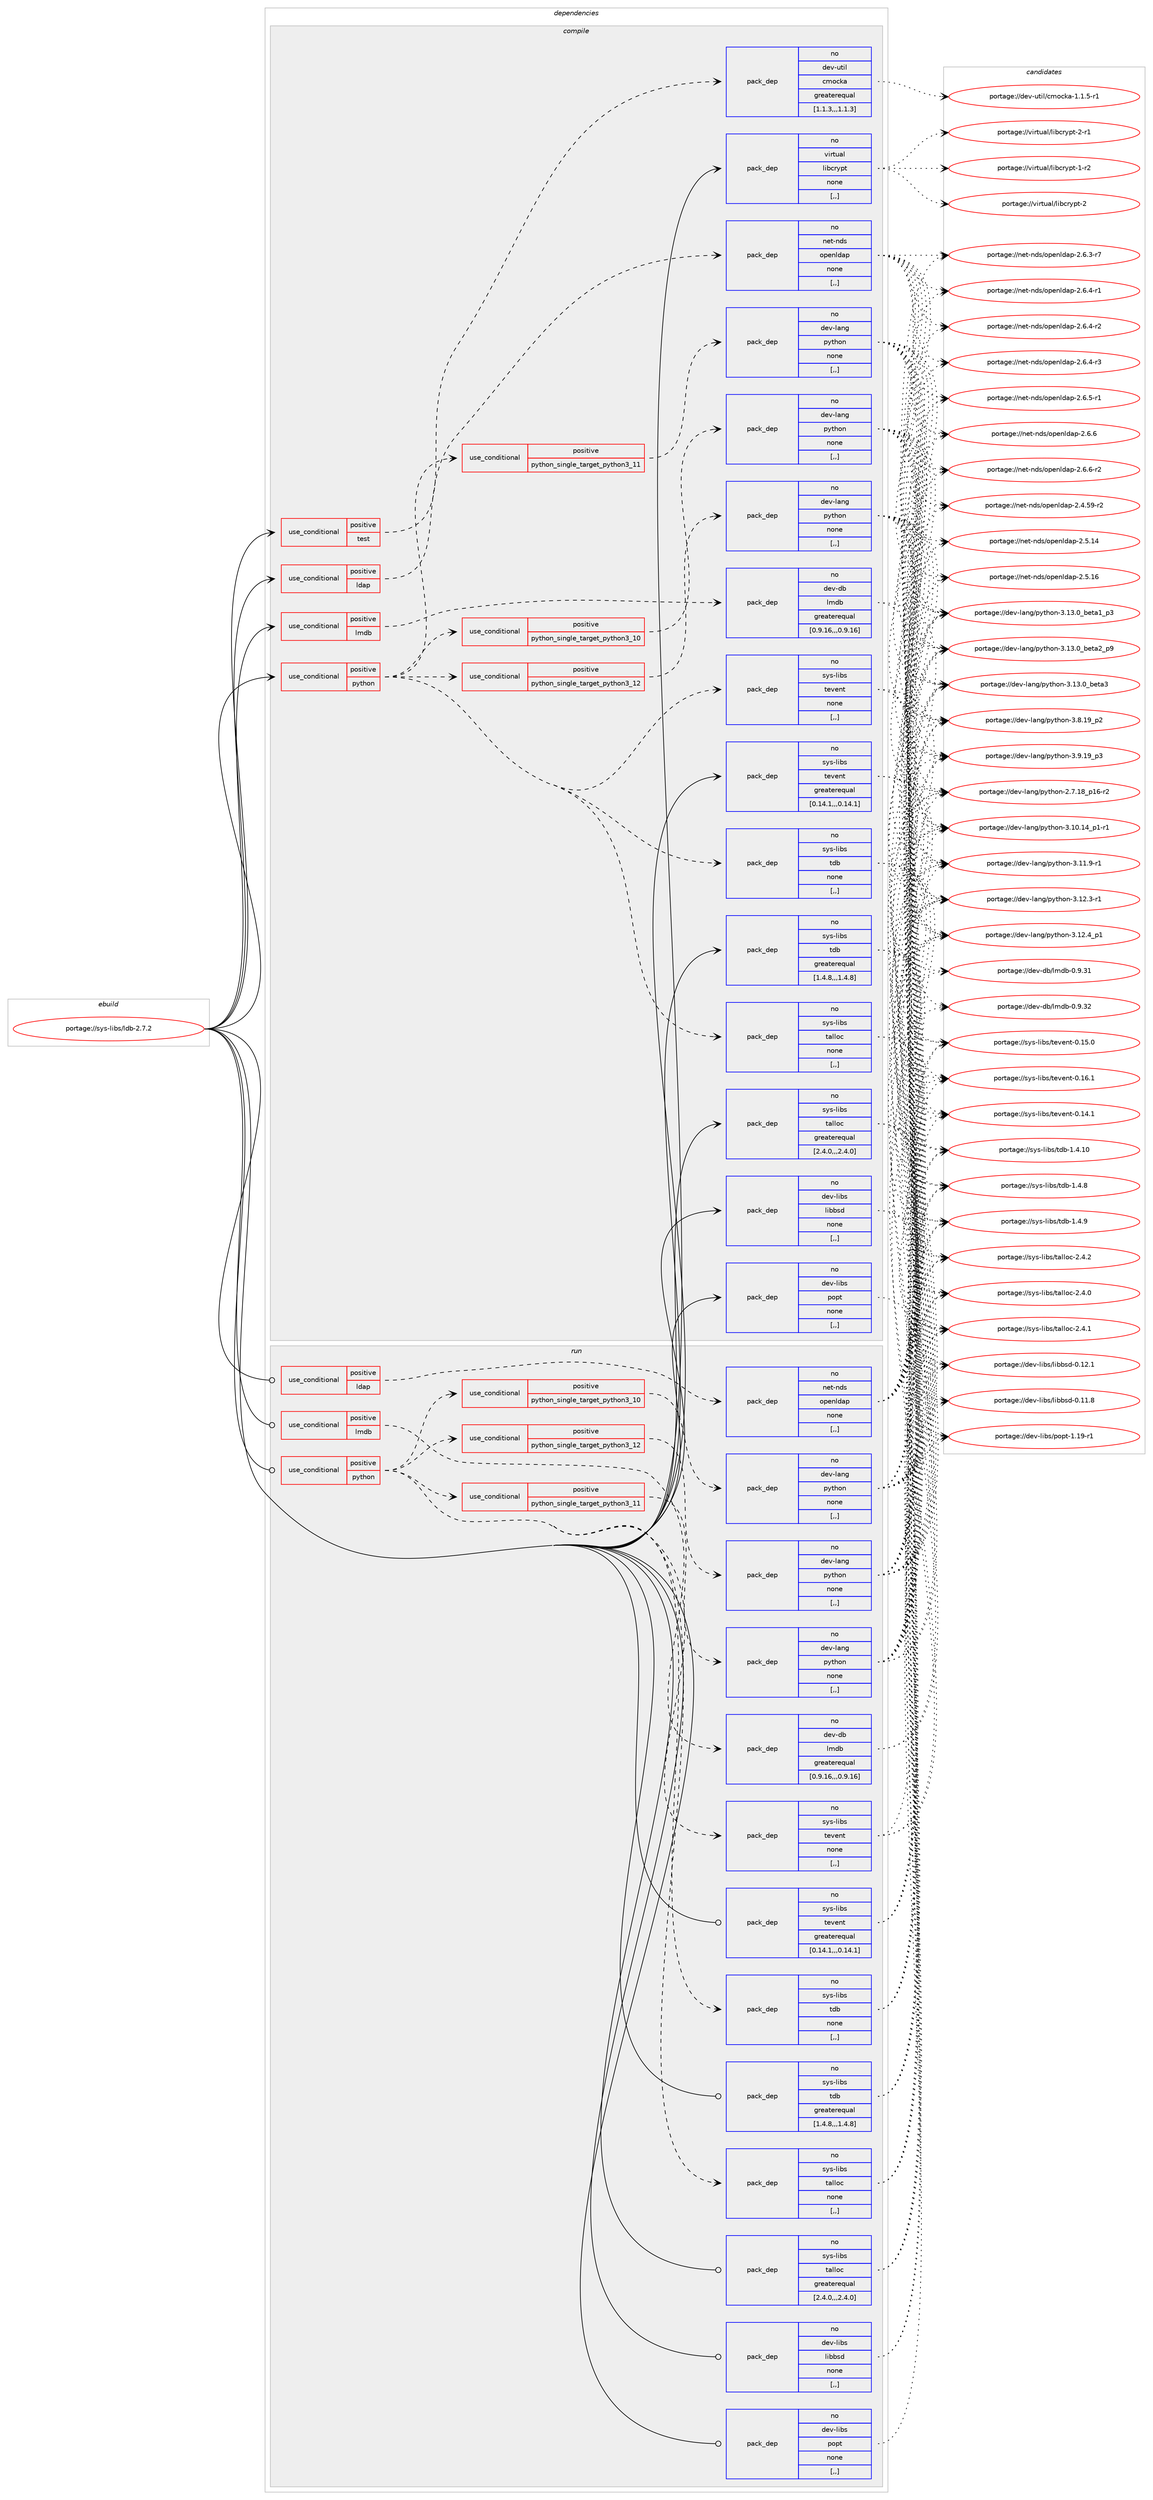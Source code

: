 digraph prolog {

# *************
# Graph options
# *************

newrank=true;
concentrate=true;
compound=true;
graph [rankdir=LR,fontname=Helvetica,fontsize=10,ranksep=1.5];#, ranksep=2.5, nodesep=0.2];
edge  [arrowhead=vee];
node  [fontname=Helvetica,fontsize=10];

# **********
# The ebuild
# **********

subgraph cluster_leftcol {
color=gray;
rank=same;
label=<<i>ebuild</i>>;
id [label="portage://sys-libs/ldb-2.7.2", color=red, width=4, href="../sys-libs/ldb-2.7.2.svg"];
}

# ****************
# The dependencies
# ****************

subgraph cluster_midcol {
color=gray;
label=<<i>dependencies</i>>;
subgraph cluster_compile {
fillcolor="#eeeeee";
style=filled;
label=<<i>compile</i>>;
subgraph cond114457 {
dependency430177 [label=<<TABLE BORDER="0" CELLBORDER="1" CELLSPACING="0" CELLPADDING="4"><TR><TD ROWSPAN="3" CELLPADDING="10">use_conditional</TD></TR><TR><TD>positive</TD></TR><TR><TD>ldap</TD></TR></TABLE>>, shape=none, color=red];
subgraph pack312795 {
dependency430178 [label=<<TABLE BORDER="0" CELLBORDER="1" CELLSPACING="0" CELLPADDING="4" WIDTH="220"><TR><TD ROWSPAN="6" CELLPADDING="30">pack_dep</TD></TR><TR><TD WIDTH="110">no</TD></TR><TR><TD>net-nds</TD></TR><TR><TD>openldap</TD></TR><TR><TD>none</TD></TR><TR><TD>[,,]</TD></TR></TABLE>>, shape=none, color=blue];
}
dependency430177:e -> dependency430178:w [weight=20,style="dashed",arrowhead="vee"];
}
id:e -> dependency430177:w [weight=20,style="solid",arrowhead="vee"];
subgraph cond114458 {
dependency430179 [label=<<TABLE BORDER="0" CELLBORDER="1" CELLSPACING="0" CELLPADDING="4"><TR><TD ROWSPAN="3" CELLPADDING="10">use_conditional</TD></TR><TR><TD>positive</TD></TR><TR><TD>lmdb</TD></TR></TABLE>>, shape=none, color=red];
subgraph pack312796 {
dependency430180 [label=<<TABLE BORDER="0" CELLBORDER="1" CELLSPACING="0" CELLPADDING="4" WIDTH="220"><TR><TD ROWSPAN="6" CELLPADDING="30">pack_dep</TD></TR><TR><TD WIDTH="110">no</TD></TR><TR><TD>dev-db</TD></TR><TR><TD>lmdb</TD></TR><TR><TD>greaterequal</TD></TR><TR><TD>[0.9.16,,,0.9.16]</TD></TR></TABLE>>, shape=none, color=blue];
}
dependency430179:e -> dependency430180:w [weight=20,style="dashed",arrowhead="vee"];
}
id:e -> dependency430179:w [weight=20,style="solid",arrowhead="vee"];
subgraph cond114459 {
dependency430181 [label=<<TABLE BORDER="0" CELLBORDER="1" CELLSPACING="0" CELLPADDING="4"><TR><TD ROWSPAN="3" CELLPADDING="10">use_conditional</TD></TR><TR><TD>positive</TD></TR><TR><TD>python</TD></TR></TABLE>>, shape=none, color=red];
subgraph cond114460 {
dependency430182 [label=<<TABLE BORDER="0" CELLBORDER="1" CELLSPACING="0" CELLPADDING="4"><TR><TD ROWSPAN="3" CELLPADDING="10">use_conditional</TD></TR><TR><TD>positive</TD></TR><TR><TD>python_single_target_python3_10</TD></TR></TABLE>>, shape=none, color=red];
subgraph pack312797 {
dependency430183 [label=<<TABLE BORDER="0" CELLBORDER="1" CELLSPACING="0" CELLPADDING="4" WIDTH="220"><TR><TD ROWSPAN="6" CELLPADDING="30">pack_dep</TD></TR><TR><TD WIDTH="110">no</TD></TR><TR><TD>dev-lang</TD></TR><TR><TD>python</TD></TR><TR><TD>none</TD></TR><TR><TD>[,,]</TD></TR></TABLE>>, shape=none, color=blue];
}
dependency430182:e -> dependency430183:w [weight=20,style="dashed",arrowhead="vee"];
}
dependency430181:e -> dependency430182:w [weight=20,style="dashed",arrowhead="vee"];
subgraph cond114461 {
dependency430184 [label=<<TABLE BORDER="0" CELLBORDER="1" CELLSPACING="0" CELLPADDING="4"><TR><TD ROWSPAN="3" CELLPADDING="10">use_conditional</TD></TR><TR><TD>positive</TD></TR><TR><TD>python_single_target_python3_11</TD></TR></TABLE>>, shape=none, color=red];
subgraph pack312798 {
dependency430185 [label=<<TABLE BORDER="0" CELLBORDER="1" CELLSPACING="0" CELLPADDING="4" WIDTH="220"><TR><TD ROWSPAN="6" CELLPADDING="30">pack_dep</TD></TR><TR><TD WIDTH="110">no</TD></TR><TR><TD>dev-lang</TD></TR><TR><TD>python</TD></TR><TR><TD>none</TD></TR><TR><TD>[,,]</TD></TR></TABLE>>, shape=none, color=blue];
}
dependency430184:e -> dependency430185:w [weight=20,style="dashed",arrowhead="vee"];
}
dependency430181:e -> dependency430184:w [weight=20,style="dashed",arrowhead="vee"];
subgraph cond114462 {
dependency430186 [label=<<TABLE BORDER="0" CELLBORDER="1" CELLSPACING="0" CELLPADDING="4"><TR><TD ROWSPAN="3" CELLPADDING="10">use_conditional</TD></TR><TR><TD>positive</TD></TR><TR><TD>python_single_target_python3_12</TD></TR></TABLE>>, shape=none, color=red];
subgraph pack312799 {
dependency430187 [label=<<TABLE BORDER="0" CELLBORDER="1" CELLSPACING="0" CELLPADDING="4" WIDTH="220"><TR><TD ROWSPAN="6" CELLPADDING="30">pack_dep</TD></TR><TR><TD WIDTH="110">no</TD></TR><TR><TD>dev-lang</TD></TR><TR><TD>python</TD></TR><TR><TD>none</TD></TR><TR><TD>[,,]</TD></TR></TABLE>>, shape=none, color=blue];
}
dependency430186:e -> dependency430187:w [weight=20,style="dashed",arrowhead="vee"];
}
dependency430181:e -> dependency430186:w [weight=20,style="dashed",arrowhead="vee"];
subgraph pack312800 {
dependency430188 [label=<<TABLE BORDER="0" CELLBORDER="1" CELLSPACING="0" CELLPADDING="4" WIDTH="220"><TR><TD ROWSPAN="6" CELLPADDING="30">pack_dep</TD></TR><TR><TD WIDTH="110">no</TD></TR><TR><TD>sys-libs</TD></TR><TR><TD>talloc</TD></TR><TR><TD>none</TD></TR><TR><TD>[,,]</TD></TR></TABLE>>, shape=none, color=blue];
}
dependency430181:e -> dependency430188:w [weight=20,style="dashed",arrowhead="vee"];
subgraph pack312801 {
dependency430189 [label=<<TABLE BORDER="0" CELLBORDER="1" CELLSPACING="0" CELLPADDING="4" WIDTH="220"><TR><TD ROWSPAN="6" CELLPADDING="30">pack_dep</TD></TR><TR><TD WIDTH="110">no</TD></TR><TR><TD>sys-libs</TD></TR><TR><TD>tdb</TD></TR><TR><TD>none</TD></TR><TR><TD>[,,]</TD></TR></TABLE>>, shape=none, color=blue];
}
dependency430181:e -> dependency430189:w [weight=20,style="dashed",arrowhead="vee"];
subgraph pack312802 {
dependency430190 [label=<<TABLE BORDER="0" CELLBORDER="1" CELLSPACING="0" CELLPADDING="4" WIDTH="220"><TR><TD ROWSPAN="6" CELLPADDING="30">pack_dep</TD></TR><TR><TD WIDTH="110">no</TD></TR><TR><TD>sys-libs</TD></TR><TR><TD>tevent</TD></TR><TR><TD>none</TD></TR><TR><TD>[,,]</TD></TR></TABLE>>, shape=none, color=blue];
}
dependency430181:e -> dependency430190:w [weight=20,style="dashed",arrowhead="vee"];
}
id:e -> dependency430181:w [weight=20,style="solid",arrowhead="vee"];
subgraph cond114463 {
dependency430191 [label=<<TABLE BORDER="0" CELLBORDER="1" CELLSPACING="0" CELLPADDING="4"><TR><TD ROWSPAN="3" CELLPADDING="10">use_conditional</TD></TR><TR><TD>positive</TD></TR><TR><TD>test</TD></TR></TABLE>>, shape=none, color=red];
subgraph pack312803 {
dependency430192 [label=<<TABLE BORDER="0" CELLBORDER="1" CELLSPACING="0" CELLPADDING="4" WIDTH="220"><TR><TD ROWSPAN="6" CELLPADDING="30">pack_dep</TD></TR><TR><TD WIDTH="110">no</TD></TR><TR><TD>dev-util</TD></TR><TR><TD>cmocka</TD></TR><TR><TD>greaterequal</TD></TR><TR><TD>[1.1.3,,,1.1.3]</TD></TR></TABLE>>, shape=none, color=blue];
}
dependency430191:e -> dependency430192:w [weight=20,style="dashed",arrowhead="vee"];
}
id:e -> dependency430191:w [weight=20,style="solid",arrowhead="vee"];
subgraph pack312804 {
dependency430193 [label=<<TABLE BORDER="0" CELLBORDER="1" CELLSPACING="0" CELLPADDING="4" WIDTH="220"><TR><TD ROWSPAN="6" CELLPADDING="30">pack_dep</TD></TR><TR><TD WIDTH="110">no</TD></TR><TR><TD>dev-libs</TD></TR><TR><TD>libbsd</TD></TR><TR><TD>none</TD></TR><TR><TD>[,,]</TD></TR></TABLE>>, shape=none, color=blue];
}
id:e -> dependency430193:w [weight=20,style="solid",arrowhead="vee"];
subgraph pack312805 {
dependency430194 [label=<<TABLE BORDER="0" CELLBORDER="1" CELLSPACING="0" CELLPADDING="4" WIDTH="220"><TR><TD ROWSPAN="6" CELLPADDING="30">pack_dep</TD></TR><TR><TD WIDTH="110">no</TD></TR><TR><TD>dev-libs</TD></TR><TR><TD>popt</TD></TR><TR><TD>none</TD></TR><TR><TD>[,,]</TD></TR></TABLE>>, shape=none, color=blue];
}
id:e -> dependency430194:w [weight=20,style="solid",arrowhead="vee"];
subgraph pack312806 {
dependency430195 [label=<<TABLE BORDER="0" CELLBORDER="1" CELLSPACING="0" CELLPADDING="4" WIDTH="220"><TR><TD ROWSPAN="6" CELLPADDING="30">pack_dep</TD></TR><TR><TD WIDTH="110">no</TD></TR><TR><TD>sys-libs</TD></TR><TR><TD>talloc</TD></TR><TR><TD>greaterequal</TD></TR><TR><TD>[2.4.0,,,2.4.0]</TD></TR></TABLE>>, shape=none, color=blue];
}
id:e -> dependency430195:w [weight=20,style="solid",arrowhead="vee"];
subgraph pack312807 {
dependency430196 [label=<<TABLE BORDER="0" CELLBORDER="1" CELLSPACING="0" CELLPADDING="4" WIDTH="220"><TR><TD ROWSPAN="6" CELLPADDING="30">pack_dep</TD></TR><TR><TD WIDTH="110">no</TD></TR><TR><TD>sys-libs</TD></TR><TR><TD>tdb</TD></TR><TR><TD>greaterequal</TD></TR><TR><TD>[1.4.8,,,1.4.8]</TD></TR></TABLE>>, shape=none, color=blue];
}
id:e -> dependency430196:w [weight=20,style="solid",arrowhead="vee"];
subgraph pack312808 {
dependency430197 [label=<<TABLE BORDER="0" CELLBORDER="1" CELLSPACING="0" CELLPADDING="4" WIDTH="220"><TR><TD ROWSPAN="6" CELLPADDING="30">pack_dep</TD></TR><TR><TD WIDTH="110">no</TD></TR><TR><TD>sys-libs</TD></TR><TR><TD>tevent</TD></TR><TR><TD>greaterequal</TD></TR><TR><TD>[0.14.1,,,0.14.1]</TD></TR></TABLE>>, shape=none, color=blue];
}
id:e -> dependency430197:w [weight=20,style="solid",arrowhead="vee"];
subgraph pack312809 {
dependency430198 [label=<<TABLE BORDER="0" CELLBORDER="1" CELLSPACING="0" CELLPADDING="4" WIDTH="220"><TR><TD ROWSPAN="6" CELLPADDING="30">pack_dep</TD></TR><TR><TD WIDTH="110">no</TD></TR><TR><TD>virtual</TD></TR><TR><TD>libcrypt</TD></TR><TR><TD>none</TD></TR><TR><TD>[,,]</TD></TR></TABLE>>, shape=none, color=blue];
}
id:e -> dependency430198:w [weight=20,style="solid",arrowhead="vee"];
}
subgraph cluster_compileandrun {
fillcolor="#eeeeee";
style=filled;
label=<<i>compile and run</i>>;
}
subgraph cluster_run {
fillcolor="#eeeeee";
style=filled;
label=<<i>run</i>>;
subgraph cond114464 {
dependency430199 [label=<<TABLE BORDER="0" CELLBORDER="1" CELLSPACING="0" CELLPADDING="4"><TR><TD ROWSPAN="3" CELLPADDING="10">use_conditional</TD></TR><TR><TD>positive</TD></TR><TR><TD>ldap</TD></TR></TABLE>>, shape=none, color=red];
subgraph pack312810 {
dependency430200 [label=<<TABLE BORDER="0" CELLBORDER="1" CELLSPACING="0" CELLPADDING="4" WIDTH="220"><TR><TD ROWSPAN="6" CELLPADDING="30">pack_dep</TD></TR><TR><TD WIDTH="110">no</TD></TR><TR><TD>net-nds</TD></TR><TR><TD>openldap</TD></TR><TR><TD>none</TD></TR><TR><TD>[,,]</TD></TR></TABLE>>, shape=none, color=blue];
}
dependency430199:e -> dependency430200:w [weight=20,style="dashed",arrowhead="vee"];
}
id:e -> dependency430199:w [weight=20,style="solid",arrowhead="odot"];
subgraph cond114465 {
dependency430201 [label=<<TABLE BORDER="0" CELLBORDER="1" CELLSPACING="0" CELLPADDING="4"><TR><TD ROWSPAN="3" CELLPADDING="10">use_conditional</TD></TR><TR><TD>positive</TD></TR><TR><TD>lmdb</TD></TR></TABLE>>, shape=none, color=red];
subgraph pack312811 {
dependency430202 [label=<<TABLE BORDER="0" CELLBORDER="1" CELLSPACING="0" CELLPADDING="4" WIDTH="220"><TR><TD ROWSPAN="6" CELLPADDING="30">pack_dep</TD></TR><TR><TD WIDTH="110">no</TD></TR><TR><TD>dev-db</TD></TR><TR><TD>lmdb</TD></TR><TR><TD>greaterequal</TD></TR><TR><TD>[0.9.16,,,0.9.16]</TD></TR></TABLE>>, shape=none, color=blue];
}
dependency430201:e -> dependency430202:w [weight=20,style="dashed",arrowhead="vee"];
}
id:e -> dependency430201:w [weight=20,style="solid",arrowhead="odot"];
subgraph cond114466 {
dependency430203 [label=<<TABLE BORDER="0" CELLBORDER="1" CELLSPACING="0" CELLPADDING="4"><TR><TD ROWSPAN="3" CELLPADDING="10">use_conditional</TD></TR><TR><TD>positive</TD></TR><TR><TD>python</TD></TR></TABLE>>, shape=none, color=red];
subgraph cond114467 {
dependency430204 [label=<<TABLE BORDER="0" CELLBORDER="1" CELLSPACING="0" CELLPADDING="4"><TR><TD ROWSPAN="3" CELLPADDING="10">use_conditional</TD></TR><TR><TD>positive</TD></TR><TR><TD>python_single_target_python3_10</TD></TR></TABLE>>, shape=none, color=red];
subgraph pack312812 {
dependency430205 [label=<<TABLE BORDER="0" CELLBORDER="1" CELLSPACING="0" CELLPADDING="4" WIDTH="220"><TR><TD ROWSPAN="6" CELLPADDING="30">pack_dep</TD></TR><TR><TD WIDTH="110">no</TD></TR><TR><TD>dev-lang</TD></TR><TR><TD>python</TD></TR><TR><TD>none</TD></TR><TR><TD>[,,]</TD></TR></TABLE>>, shape=none, color=blue];
}
dependency430204:e -> dependency430205:w [weight=20,style="dashed",arrowhead="vee"];
}
dependency430203:e -> dependency430204:w [weight=20,style="dashed",arrowhead="vee"];
subgraph cond114468 {
dependency430206 [label=<<TABLE BORDER="0" CELLBORDER="1" CELLSPACING="0" CELLPADDING="4"><TR><TD ROWSPAN="3" CELLPADDING="10">use_conditional</TD></TR><TR><TD>positive</TD></TR><TR><TD>python_single_target_python3_11</TD></TR></TABLE>>, shape=none, color=red];
subgraph pack312813 {
dependency430207 [label=<<TABLE BORDER="0" CELLBORDER="1" CELLSPACING="0" CELLPADDING="4" WIDTH="220"><TR><TD ROWSPAN="6" CELLPADDING="30">pack_dep</TD></TR><TR><TD WIDTH="110">no</TD></TR><TR><TD>dev-lang</TD></TR><TR><TD>python</TD></TR><TR><TD>none</TD></TR><TR><TD>[,,]</TD></TR></TABLE>>, shape=none, color=blue];
}
dependency430206:e -> dependency430207:w [weight=20,style="dashed",arrowhead="vee"];
}
dependency430203:e -> dependency430206:w [weight=20,style="dashed",arrowhead="vee"];
subgraph cond114469 {
dependency430208 [label=<<TABLE BORDER="0" CELLBORDER="1" CELLSPACING="0" CELLPADDING="4"><TR><TD ROWSPAN="3" CELLPADDING="10">use_conditional</TD></TR><TR><TD>positive</TD></TR><TR><TD>python_single_target_python3_12</TD></TR></TABLE>>, shape=none, color=red];
subgraph pack312814 {
dependency430209 [label=<<TABLE BORDER="0" CELLBORDER="1" CELLSPACING="0" CELLPADDING="4" WIDTH="220"><TR><TD ROWSPAN="6" CELLPADDING="30">pack_dep</TD></TR><TR><TD WIDTH="110">no</TD></TR><TR><TD>dev-lang</TD></TR><TR><TD>python</TD></TR><TR><TD>none</TD></TR><TR><TD>[,,]</TD></TR></TABLE>>, shape=none, color=blue];
}
dependency430208:e -> dependency430209:w [weight=20,style="dashed",arrowhead="vee"];
}
dependency430203:e -> dependency430208:w [weight=20,style="dashed",arrowhead="vee"];
subgraph pack312815 {
dependency430210 [label=<<TABLE BORDER="0" CELLBORDER="1" CELLSPACING="0" CELLPADDING="4" WIDTH="220"><TR><TD ROWSPAN="6" CELLPADDING="30">pack_dep</TD></TR><TR><TD WIDTH="110">no</TD></TR><TR><TD>sys-libs</TD></TR><TR><TD>talloc</TD></TR><TR><TD>none</TD></TR><TR><TD>[,,]</TD></TR></TABLE>>, shape=none, color=blue];
}
dependency430203:e -> dependency430210:w [weight=20,style="dashed",arrowhead="vee"];
subgraph pack312816 {
dependency430211 [label=<<TABLE BORDER="0" CELLBORDER="1" CELLSPACING="0" CELLPADDING="4" WIDTH="220"><TR><TD ROWSPAN="6" CELLPADDING="30">pack_dep</TD></TR><TR><TD WIDTH="110">no</TD></TR><TR><TD>sys-libs</TD></TR><TR><TD>tdb</TD></TR><TR><TD>none</TD></TR><TR><TD>[,,]</TD></TR></TABLE>>, shape=none, color=blue];
}
dependency430203:e -> dependency430211:w [weight=20,style="dashed",arrowhead="vee"];
subgraph pack312817 {
dependency430212 [label=<<TABLE BORDER="0" CELLBORDER="1" CELLSPACING="0" CELLPADDING="4" WIDTH="220"><TR><TD ROWSPAN="6" CELLPADDING="30">pack_dep</TD></TR><TR><TD WIDTH="110">no</TD></TR><TR><TD>sys-libs</TD></TR><TR><TD>tevent</TD></TR><TR><TD>none</TD></TR><TR><TD>[,,]</TD></TR></TABLE>>, shape=none, color=blue];
}
dependency430203:e -> dependency430212:w [weight=20,style="dashed",arrowhead="vee"];
}
id:e -> dependency430203:w [weight=20,style="solid",arrowhead="odot"];
subgraph pack312818 {
dependency430213 [label=<<TABLE BORDER="0" CELLBORDER="1" CELLSPACING="0" CELLPADDING="4" WIDTH="220"><TR><TD ROWSPAN="6" CELLPADDING="30">pack_dep</TD></TR><TR><TD WIDTH="110">no</TD></TR><TR><TD>dev-libs</TD></TR><TR><TD>libbsd</TD></TR><TR><TD>none</TD></TR><TR><TD>[,,]</TD></TR></TABLE>>, shape=none, color=blue];
}
id:e -> dependency430213:w [weight=20,style="solid",arrowhead="odot"];
subgraph pack312819 {
dependency430214 [label=<<TABLE BORDER="0" CELLBORDER="1" CELLSPACING="0" CELLPADDING="4" WIDTH="220"><TR><TD ROWSPAN="6" CELLPADDING="30">pack_dep</TD></TR><TR><TD WIDTH="110">no</TD></TR><TR><TD>dev-libs</TD></TR><TR><TD>popt</TD></TR><TR><TD>none</TD></TR><TR><TD>[,,]</TD></TR></TABLE>>, shape=none, color=blue];
}
id:e -> dependency430214:w [weight=20,style="solid",arrowhead="odot"];
subgraph pack312820 {
dependency430215 [label=<<TABLE BORDER="0" CELLBORDER="1" CELLSPACING="0" CELLPADDING="4" WIDTH="220"><TR><TD ROWSPAN="6" CELLPADDING="30">pack_dep</TD></TR><TR><TD WIDTH="110">no</TD></TR><TR><TD>sys-libs</TD></TR><TR><TD>talloc</TD></TR><TR><TD>greaterequal</TD></TR><TR><TD>[2.4.0,,,2.4.0]</TD></TR></TABLE>>, shape=none, color=blue];
}
id:e -> dependency430215:w [weight=20,style="solid",arrowhead="odot"];
subgraph pack312821 {
dependency430216 [label=<<TABLE BORDER="0" CELLBORDER="1" CELLSPACING="0" CELLPADDING="4" WIDTH="220"><TR><TD ROWSPAN="6" CELLPADDING="30">pack_dep</TD></TR><TR><TD WIDTH="110">no</TD></TR><TR><TD>sys-libs</TD></TR><TR><TD>tdb</TD></TR><TR><TD>greaterequal</TD></TR><TR><TD>[1.4.8,,,1.4.8]</TD></TR></TABLE>>, shape=none, color=blue];
}
id:e -> dependency430216:w [weight=20,style="solid",arrowhead="odot"];
subgraph pack312822 {
dependency430217 [label=<<TABLE BORDER="0" CELLBORDER="1" CELLSPACING="0" CELLPADDING="4" WIDTH="220"><TR><TD ROWSPAN="6" CELLPADDING="30">pack_dep</TD></TR><TR><TD WIDTH="110">no</TD></TR><TR><TD>sys-libs</TD></TR><TR><TD>tevent</TD></TR><TR><TD>greaterequal</TD></TR><TR><TD>[0.14.1,,,0.14.1]</TD></TR></TABLE>>, shape=none, color=blue];
}
id:e -> dependency430217:w [weight=20,style="solid",arrowhead="odot"];
}
}

# **************
# The candidates
# **************

subgraph cluster_choices {
rank=same;
color=gray;
label=<<i>candidates</i>>;

subgraph choice312795 {
color=black;
nodesep=1;
choice110101116451101001154711111210111010810097112455046524653574511450 [label="portage://net-nds/openldap-2.4.59-r2", color=red, width=4,href="../net-nds/openldap-2.4.59-r2.svg"];
choice11010111645110100115471111121011101081009711245504653464952 [label="portage://net-nds/openldap-2.5.14", color=red, width=4,href="../net-nds/openldap-2.5.14.svg"];
choice11010111645110100115471111121011101081009711245504653464954 [label="portage://net-nds/openldap-2.5.16", color=red, width=4,href="../net-nds/openldap-2.5.16.svg"];
choice1101011164511010011547111112101110108100971124550465446514511455 [label="portage://net-nds/openldap-2.6.3-r7", color=red, width=4,href="../net-nds/openldap-2.6.3-r7.svg"];
choice1101011164511010011547111112101110108100971124550465446524511449 [label="portage://net-nds/openldap-2.6.4-r1", color=red, width=4,href="../net-nds/openldap-2.6.4-r1.svg"];
choice1101011164511010011547111112101110108100971124550465446524511450 [label="portage://net-nds/openldap-2.6.4-r2", color=red, width=4,href="../net-nds/openldap-2.6.4-r2.svg"];
choice1101011164511010011547111112101110108100971124550465446524511451 [label="portage://net-nds/openldap-2.6.4-r3", color=red, width=4,href="../net-nds/openldap-2.6.4-r3.svg"];
choice1101011164511010011547111112101110108100971124550465446534511449 [label="portage://net-nds/openldap-2.6.5-r1", color=red, width=4,href="../net-nds/openldap-2.6.5-r1.svg"];
choice110101116451101001154711111210111010810097112455046544654 [label="portage://net-nds/openldap-2.6.6", color=red, width=4,href="../net-nds/openldap-2.6.6.svg"];
choice1101011164511010011547111112101110108100971124550465446544511450 [label="portage://net-nds/openldap-2.6.6-r2", color=red, width=4,href="../net-nds/openldap-2.6.6-r2.svg"];
dependency430178:e -> choice110101116451101001154711111210111010810097112455046524653574511450:w [style=dotted,weight="100"];
dependency430178:e -> choice11010111645110100115471111121011101081009711245504653464952:w [style=dotted,weight="100"];
dependency430178:e -> choice11010111645110100115471111121011101081009711245504653464954:w [style=dotted,weight="100"];
dependency430178:e -> choice1101011164511010011547111112101110108100971124550465446514511455:w [style=dotted,weight="100"];
dependency430178:e -> choice1101011164511010011547111112101110108100971124550465446524511449:w [style=dotted,weight="100"];
dependency430178:e -> choice1101011164511010011547111112101110108100971124550465446524511450:w [style=dotted,weight="100"];
dependency430178:e -> choice1101011164511010011547111112101110108100971124550465446524511451:w [style=dotted,weight="100"];
dependency430178:e -> choice1101011164511010011547111112101110108100971124550465446534511449:w [style=dotted,weight="100"];
dependency430178:e -> choice110101116451101001154711111210111010810097112455046544654:w [style=dotted,weight="100"];
dependency430178:e -> choice1101011164511010011547111112101110108100971124550465446544511450:w [style=dotted,weight="100"];
}
subgraph choice312796 {
color=black;
nodesep=1;
choice1001011184510098471081091009845484657465149 [label="portage://dev-db/lmdb-0.9.31", color=red, width=4,href="../dev-db/lmdb-0.9.31.svg"];
choice1001011184510098471081091009845484657465150 [label="portage://dev-db/lmdb-0.9.32", color=red, width=4,href="../dev-db/lmdb-0.9.32.svg"];
dependency430180:e -> choice1001011184510098471081091009845484657465149:w [style=dotted,weight="100"];
dependency430180:e -> choice1001011184510098471081091009845484657465150:w [style=dotted,weight="100"];
}
subgraph choice312797 {
color=black;
nodesep=1;
choice100101118451089711010347112121116104111110455046554649569511249544511450 [label="portage://dev-lang/python-2.7.18_p16-r2", color=red, width=4,href="../dev-lang/python-2.7.18_p16-r2.svg"];
choice100101118451089711010347112121116104111110455146494846495295112494511449 [label="portage://dev-lang/python-3.10.14_p1-r1", color=red, width=4,href="../dev-lang/python-3.10.14_p1-r1.svg"];
choice100101118451089711010347112121116104111110455146494946574511449 [label="portage://dev-lang/python-3.11.9-r1", color=red, width=4,href="../dev-lang/python-3.11.9-r1.svg"];
choice100101118451089711010347112121116104111110455146495046514511449 [label="portage://dev-lang/python-3.12.3-r1", color=red, width=4,href="../dev-lang/python-3.12.3-r1.svg"];
choice100101118451089711010347112121116104111110455146495046529511249 [label="portage://dev-lang/python-3.12.4_p1", color=red, width=4,href="../dev-lang/python-3.12.4_p1.svg"];
choice10010111845108971101034711212111610411111045514649514648959810111697499511251 [label="portage://dev-lang/python-3.13.0_beta1_p3", color=red, width=4,href="../dev-lang/python-3.13.0_beta1_p3.svg"];
choice10010111845108971101034711212111610411111045514649514648959810111697509511257 [label="portage://dev-lang/python-3.13.0_beta2_p9", color=red, width=4,href="../dev-lang/python-3.13.0_beta2_p9.svg"];
choice1001011184510897110103471121211161041111104551464951464895981011169751 [label="portage://dev-lang/python-3.13.0_beta3", color=red, width=4,href="../dev-lang/python-3.13.0_beta3.svg"];
choice100101118451089711010347112121116104111110455146564649579511250 [label="portage://dev-lang/python-3.8.19_p2", color=red, width=4,href="../dev-lang/python-3.8.19_p2.svg"];
choice100101118451089711010347112121116104111110455146574649579511251 [label="portage://dev-lang/python-3.9.19_p3", color=red, width=4,href="../dev-lang/python-3.9.19_p3.svg"];
dependency430183:e -> choice100101118451089711010347112121116104111110455046554649569511249544511450:w [style=dotted,weight="100"];
dependency430183:e -> choice100101118451089711010347112121116104111110455146494846495295112494511449:w [style=dotted,weight="100"];
dependency430183:e -> choice100101118451089711010347112121116104111110455146494946574511449:w [style=dotted,weight="100"];
dependency430183:e -> choice100101118451089711010347112121116104111110455146495046514511449:w [style=dotted,weight="100"];
dependency430183:e -> choice100101118451089711010347112121116104111110455146495046529511249:w [style=dotted,weight="100"];
dependency430183:e -> choice10010111845108971101034711212111610411111045514649514648959810111697499511251:w [style=dotted,weight="100"];
dependency430183:e -> choice10010111845108971101034711212111610411111045514649514648959810111697509511257:w [style=dotted,weight="100"];
dependency430183:e -> choice1001011184510897110103471121211161041111104551464951464895981011169751:w [style=dotted,weight="100"];
dependency430183:e -> choice100101118451089711010347112121116104111110455146564649579511250:w [style=dotted,weight="100"];
dependency430183:e -> choice100101118451089711010347112121116104111110455146574649579511251:w [style=dotted,weight="100"];
}
subgraph choice312798 {
color=black;
nodesep=1;
choice100101118451089711010347112121116104111110455046554649569511249544511450 [label="portage://dev-lang/python-2.7.18_p16-r2", color=red, width=4,href="../dev-lang/python-2.7.18_p16-r2.svg"];
choice100101118451089711010347112121116104111110455146494846495295112494511449 [label="portage://dev-lang/python-3.10.14_p1-r1", color=red, width=4,href="../dev-lang/python-3.10.14_p1-r1.svg"];
choice100101118451089711010347112121116104111110455146494946574511449 [label="portage://dev-lang/python-3.11.9-r1", color=red, width=4,href="../dev-lang/python-3.11.9-r1.svg"];
choice100101118451089711010347112121116104111110455146495046514511449 [label="portage://dev-lang/python-3.12.3-r1", color=red, width=4,href="../dev-lang/python-3.12.3-r1.svg"];
choice100101118451089711010347112121116104111110455146495046529511249 [label="portage://dev-lang/python-3.12.4_p1", color=red, width=4,href="../dev-lang/python-3.12.4_p1.svg"];
choice10010111845108971101034711212111610411111045514649514648959810111697499511251 [label="portage://dev-lang/python-3.13.0_beta1_p3", color=red, width=4,href="../dev-lang/python-3.13.0_beta1_p3.svg"];
choice10010111845108971101034711212111610411111045514649514648959810111697509511257 [label="portage://dev-lang/python-3.13.0_beta2_p9", color=red, width=4,href="../dev-lang/python-3.13.0_beta2_p9.svg"];
choice1001011184510897110103471121211161041111104551464951464895981011169751 [label="portage://dev-lang/python-3.13.0_beta3", color=red, width=4,href="../dev-lang/python-3.13.0_beta3.svg"];
choice100101118451089711010347112121116104111110455146564649579511250 [label="portage://dev-lang/python-3.8.19_p2", color=red, width=4,href="../dev-lang/python-3.8.19_p2.svg"];
choice100101118451089711010347112121116104111110455146574649579511251 [label="portage://dev-lang/python-3.9.19_p3", color=red, width=4,href="../dev-lang/python-3.9.19_p3.svg"];
dependency430185:e -> choice100101118451089711010347112121116104111110455046554649569511249544511450:w [style=dotted,weight="100"];
dependency430185:e -> choice100101118451089711010347112121116104111110455146494846495295112494511449:w [style=dotted,weight="100"];
dependency430185:e -> choice100101118451089711010347112121116104111110455146494946574511449:w [style=dotted,weight="100"];
dependency430185:e -> choice100101118451089711010347112121116104111110455146495046514511449:w [style=dotted,weight="100"];
dependency430185:e -> choice100101118451089711010347112121116104111110455146495046529511249:w [style=dotted,weight="100"];
dependency430185:e -> choice10010111845108971101034711212111610411111045514649514648959810111697499511251:w [style=dotted,weight="100"];
dependency430185:e -> choice10010111845108971101034711212111610411111045514649514648959810111697509511257:w [style=dotted,weight="100"];
dependency430185:e -> choice1001011184510897110103471121211161041111104551464951464895981011169751:w [style=dotted,weight="100"];
dependency430185:e -> choice100101118451089711010347112121116104111110455146564649579511250:w [style=dotted,weight="100"];
dependency430185:e -> choice100101118451089711010347112121116104111110455146574649579511251:w [style=dotted,weight="100"];
}
subgraph choice312799 {
color=black;
nodesep=1;
choice100101118451089711010347112121116104111110455046554649569511249544511450 [label="portage://dev-lang/python-2.7.18_p16-r2", color=red, width=4,href="../dev-lang/python-2.7.18_p16-r2.svg"];
choice100101118451089711010347112121116104111110455146494846495295112494511449 [label="portage://dev-lang/python-3.10.14_p1-r1", color=red, width=4,href="../dev-lang/python-3.10.14_p1-r1.svg"];
choice100101118451089711010347112121116104111110455146494946574511449 [label="portage://dev-lang/python-3.11.9-r1", color=red, width=4,href="../dev-lang/python-3.11.9-r1.svg"];
choice100101118451089711010347112121116104111110455146495046514511449 [label="portage://dev-lang/python-3.12.3-r1", color=red, width=4,href="../dev-lang/python-3.12.3-r1.svg"];
choice100101118451089711010347112121116104111110455146495046529511249 [label="portage://dev-lang/python-3.12.4_p1", color=red, width=4,href="../dev-lang/python-3.12.4_p1.svg"];
choice10010111845108971101034711212111610411111045514649514648959810111697499511251 [label="portage://dev-lang/python-3.13.0_beta1_p3", color=red, width=4,href="../dev-lang/python-3.13.0_beta1_p3.svg"];
choice10010111845108971101034711212111610411111045514649514648959810111697509511257 [label="portage://dev-lang/python-3.13.0_beta2_p9", color=red, width=4,href="../dev-lang/python-3.13.0_beta2_p9.svg"];
choice1001011184510897110103471121211161041111104551464951464895981011169751 [label="portage://dev-lang/python-3.13.0_beta3", color=red, width=4,href="../dev-lang/python-3.13.0_beta3.svg"];
choice100101118451089711010347112121116104111110455146564649579511250 [label="portage://dev-lang/python-3.8.19_p2", color=red, width=4,href="../dev-lang/python-3.8.19_p2.svg"];
choice100101118451089711010347112121116104111110455146574649579511251 [label="portage://dev-lang/python-3.9.19_p3", color=red, width=4,href="../dev-lang/python-3.9.19_p3.svg"];
dependency430187:e -> choice100101118451089711010347112121116104111110455046554649569511249544511450:w [style=dotted,weight="100"];
dependency430187:e -> choice100101118451089711010347112121116104111110455146494846495295112494511449:w [style=dotted,weight="100"];
dependency430187:e -> choice100101118451089711010347112121116104111110455146494946574511449:w [style=dotted,weight="100"];
dependency430187:e -> choice100101118451089711010347112121116104111110455146495046514511449:w [style=dotted,weight="100"];
dependency430187:e -> choice100101118451089711010347112121116104111110455146495046529511249:w [style=dotted,weight="100"];
dependency430187:e -> choice10010111845108971101034711212111610411111045514649514648959810111697499511251:w [style=dotted,weight="100"];
dependency430187:e -> choice10010111845108971101034711212111610411111045514649514648959810111697509511257:w [style=dotted,weight="100"];
dependency430187:e -> choice1001011184510897110103471121211161041111104551464951464895981011169751:w [style=dotted,weight="100"];
dependency430187:e -> choice100101118451089711010347112121116104111110455146564649579511250:w [style=dotted,weight="100"];
dependency430187:e -> choice100101118451089711010347112121116104111110455146574649579511251:w [style=dotted,weight="100"];
}
subgraph choice312800 {
color=black;
nodesep=1;
choice1151211154510810598115471169710810811199455046524648 [label="portage://sys-libs/talloc-2.4.0", color=red, width=4,href="../sys-libs/talloc-2.4.0.svg"];
choice1151211154510810598115471169710810811199455046524649 [label="portage://sys-libs/talloc-2.4.1", color=red, width=4,href="../sys-libs/talloc-2.4.1.svg"];
choice1151211154510810598115471169710810811199455046524650 [label="portage://sys-libs/talloc-2.4.2", color=red, width=4,href="../sys-libs/talloc-2.4.2.svg"];
dependency430188:e -> choice1151211154510810598115471169710810811199455046524648:w [style=dotted,weight="100"];
dependency430188:e -> choice1151211154510810598115471169710810811199455046524649:w [style=dotted,weight="100"];
dependency430188:e -> choice1151211154510810598115471169710810811199455046524650:w [style=dotted,weight="100"];
}
subgraph choice312801 {
color=black;
nodesep=1;
choice1151211154510810598115471161009845494652464948 [label="portage://sys-libs/tdb-1.4.10", color=red, width=4,href="../sys-libs/tdb-1.4.10.svg"];
choice11512111545108105981154711610098454946524656 [label="portage://sys-libs/tdb-1.4.8", color=red, width=4,href="../sys-libs/tdb-1.4.8.svg"];
choice11512111545108105981154711610098454946524657 [label="portage://sys-libs/tdb-1.4.9", color=red, width=4,href="../sys-libs/tdb-1.4.9.svg"];
dependency430189:e -> choice1151211154510810598115471161009845494652464948:w [style=dotted,weight="100"];
dependency430189:e -> choice11512111545108105981154711610098454946524656:w [style=dotted,weight="100"];
dependency430189:e -> choice11512111545108105981154711610098454946524657:w [style=dotted,weight="100"];
}
subgraph choice312802 {
color=black;
nodesep=1;
choice11512111545108105981154711610111810111011645484649524649 [label="portage://sys-libs/tevent-0.14.1", color=red, width=4,href="../sys-libs/tevent-0.14.1.svg"];
choice11512111545108105981154711610111810111011645484649534648 [label="portage://sys-libs/tevent-0.15.0", color=red, width=4,href="../sys-libs/tevent-0.15.0.svg"];
choice11512111545108105981154711610111810111011645484649544649 [label="portage://sys-libs/tevent-0.16.1", color=red, width=4,href="../sys-libs/tevent-0.16.1.svg"];
dependency430190:e -> choice11512111545108105981154711610111810111011645484649524649:w [style=dotted,weight="100"];
dependency430190:e -> choice11512111545108105981154711610111810111011645484649534648:w [style=dotted,weight="100"];
dependency430190:e -> choice11512111545108105981154711610111810111011645484649544649:w [style=dotted,weight="100"];
}
subgraph choice312803 {
color=black;
nodesep=1;
choice10010111845117116105108479910911199107974549464946534511449 [label="portage://dev-util/cmocka-1.1.5-r1", color=red, width=4,href="../dev-util/cmocka-1.1.5-r1.svg"];
dependency430192:e -> choice10010111845117116105108479910911199107974549464946534511449:w [style=dotted,weight="100"];
}
subgraph choice312804 {
color=black;
nodesep=1;
choice100101118451081059811547108105989811510045484649494656 [label="portage://dev-libs/libbsd-0.11.8", color=red, width=4,href="../dev-libs/libbsd-0.11.8.svg"];
choice100101118451081059811547108105989811510045484649504649 [label="portage://dev-libs/libbsd-0.12.1", color=red, width=4,href="../dev-libs/libbsd-0.12.1.svg"];
dependency430193:e -> choice100101118451081059811547108105989811510045484649494656:w [style=dotted,weight="100"];
dependency430193:e -> choice100101118451081059811547108105989811510045484649504649:w [style=dotted,weight="100"];
}
subgraph choice312805 {
color=black;
nodesep=1;
choice10010111845108105981154711211111211645494649574511449 [label="portage://dev-libs/popt-1.19-r1", color=red, width=4,href="../dev-libs/popt-1.19-r1.svg"];
dependency430194:e -> choice10010111845108105981154711211111211645494649574511449:w [style=dotted,weight="100"];
}
subgraph choice312806 {
color=black;
nodesep=1;
choice1151211154510810598115471169710810811199455046524648 [label="portage://sys-libs/talloc-2.4.0", color=red, width=4,href="../sys-libs/talloc-2.4.0.svg"];
choice1151211154510810598115471169710810811199455046524649 [label="portage://sys-libs/talloc-2.4.1", color=red, width=4,href="../sys-libs/talloc-2.4.1.svg"];
choice1151211154510810598115471169710810811199455046524650 [label="portage://sys-libs/talloc-2.4.2", color=red, width=4,href="../sys-libs/talloc-2.4.2.svg"];
dependency430195:e -> choice1151211154510810598115471169710810811199455046524648:w [style=dotted,weight="100"];
dependency430195:e -> choice1151211154510810598115471169710810811199455046524649:w [style=dotted,weight="100"];
dependency430195:e -> choice1151211154510810598115471169710810811199455046524650:w [style=dotted,weight="100"];
}
subgraph choice312807 {
color=black;
nodesep=1;
choice1151211154510810598115471161009845494652464948 [label="portage://sys-libs/tdb-1.4.10", color=red, width=4,href="../sys-libs/tdb-1.4.10.svg"];
choice11512111545108105981154711610098454946524656 [label="portage://sys-libs/tdb-1.4.8", color=red, width=4,href="../sys-libs/tdb-1.4.8.svg"];
choice11512111545108105981154711610098454946524657 [label="portage://sys-libs/tdb-1.4.9", color=red, width=4,href="../sys-libs/tdb-1.4.9.svg"];
dependency430196:e -> choice1151211154510810598115471161009845494652464948:w [style=dotted,weight="100"];
dependency430196:e -> choice11512111545108105981154711610098454946524656:w [style=dotted,weight="100"];
dependency430196:e -> choice11512111545108105981154711610098454946524657:w [style=dotted,weight="100"];
}
subgraph choice312808 {
color=black;
nodesep=1;
choice11512111545108105981154711610111810111011645484649524649 [label="portage://sys-libs/tevent-0.14.1", color=red, width=4,href="../sys-libs/tevent-0.14.1.svg"];
choice11512111545108105981154711610111810111011645484649534648 [label="portage://sys-libs/tevent-0.15.0", color=red, width=4,href="../sys-libs/tevent-0.15.0.svg"];
choice11512111545108105981154711610111810111011645484649544649 [label="portage://sys-libs/tevent-0.16.1", color=red, width=4,href="../sys-libs/tevent-0.16.1.svg"];
dependency430197:e -> choice11512111545108105981154711610111810111011645484649524649:w [style=dotted,weight="100"];
dependency430197:e -> choice11512111545108105981154711610111810111011645484649534648:w [style=dotted,weight="100"];
dependency430197:e -> choice11512111545108105981154711610111810111011645484649544649:w [style=dotted,weight="100"];
}
subgraph choice312809 {
color=black;
nodesep=1;
choice1181051141161179710847108105989911412111211645494511450 [label="portage://virtual/libcrypt-1-r2", color=red, width=4,href="../virtual/libcrypt-1-r2.svg"];
choice118105114116117971084710810598991141211121164550 [label="portage://virtual/libcrypt-2", color=red, width=4,href="../virtual/libcrypt-2.svg"];
choice1181051141161179710847108105989911412111211645504511449 [label="portage://virtual/libcrypt-2-r1", color=red, width=4,href="../virtual/libcrypt-2-r1.svg"];
dependency430198:e -> choice1181051141161179710847108105989911412111211645494511450:w [style=dotted,weight="100"];
dependency430198:e -> choice118105114116117971084710810598991141211121164550:w [style=dotted,weight="100"];
dependency430198:e -> choice1181051141161179710847108105989911412111211645504511449:w [style=dotted,weight="100"];
}
subgraph choice312810 {
color=black;
nodesep=1;
choice110101116451101001154711111210111010810097112455046524653574511450 [label="portage://net-nds/openldap-2.4.59-r2", color=red, width=4,href="../net-nds/openldap-2.4.59-r2.svg"];
choice11010111645110100115471111121011101081009711245504653464952 [label="portage://net-nds/openldap-2.5.14", color=red, width=4,href="../net-nds/openldap-2.5.14.svg"];
choice11010111645110100115471111121011101081009711245504653464954 [label="portage://net-nds/openldap-2.5.16", color=red, width=4,href="../net-nds/openldap-2.5.16.svg"];
choice1101011164511010011547111112101110108100971124550465446514511455 [label="portage://net-nds/openldap-2.6.3-r7", color=red, width=4,href="../net-nds/openldap-2.6.3-r7.svg"];
choice1101011164511010011547111112101110108100971124550465446524511449 [label="portage://net-nds/openldap-2.6.4-r1", color=red, width=4,href="../net-nds/openldap-2.6.4-r1.svg"];
choice1101011164511010011547111112101110108100971124550465446524511450 [label="portage://net-nds/openldap-2.6.4-r2", color=red, width=4,href="../net-nds/openldap-2.6.4-r2.svg"];
choice1101011164511010011547111112101110108100971124550465446524511451 [label="portage://net-nds/openldap-2.6.4-r3", color=red, width=4,href="../net-nds/openldap-2.6.4-r3.svg"];
choice1101011164511010011547111112101110108100971124550465446534511449 [label="portage://net-nds/openldap-2.6.5-r1", color=red, width=4,href="../net-nds/openldap-2.6.5-r1.svg"];
choice110101116451101001154711111210111010810097112455046544654 [label="portage://net-nds/openldap-2.6.6", color=red, width=4,href="../net-nds/openldap-2.6.6.svg"];
choice1101011164511010011547111112101110108100971124550465446544511450 [label="portage://net-nds/openldap-2.6.6-r2", color=red, width=4,href="../net-nds/openldap-2.6.6-r2.svg"];
dependency430200:e -> choice110101116451101001154711111210111010810097112455046524653574511450:w [style=dotted,weight="100"];
dependency430200:e -> choice11010111645110100115471111121011101081009711245504653464952:w [style=dotted,weight="100"];
dependency430200:e -> choice11010111645110100115471111121011101081009711245504653464954:w [style=dotted,weight="100"];
dependency430200:e -> choice1101011164511010011547111112101110108100971124550465446514511455:w [style=dotted,weight="100"];
dependency430200:e -> choice1101011164511010011547111112101110108100971124550465446524511449:w [style=dotted,weight="100"];
dependency430200:e -> choice1101011164511010011547111112101110108100971124550465446524511450:w [style=dotted,weight="100"];
dependency430200:e -> choice1101011164511010011547111112101110108100971124550465446524511451:w [style=dotted,weight="100"];
dependency430200:e -> choice1101011164511010011547111112101110108100971124550465446534511449:w [style=dotted,weight="100"];
dependency430200:e -> choice110101116451101001154711111210111010810097112455046544654:w [style=dotted,weight="100"];
dependency430200:e -> choice1101011164511010011547111112101110108100971124550465446544511450:w [style=dotted,weight="100"];
}
subgraph choice312811 {
color=black;
nodesep=1;
choice1001011184510098471081091009845484657465149 [label="portage://dev-db/lmdb-0.9.31", color=red, width=4,href="../dev-db/lmdb-0.9.31.svg"];
choice1001011184510098471081091009845484657465150 [label="portage://dev-db/lmdb-0.9.32", color=red, width=4,href="../dev-db/lmdb-0.9.32.svg"];
dependency430202:e -> choice1001011184510098471081091009845484657465149:w [style=dotted,weight="100"];
dependency430202:e -> choice1001011184510098471081091009845484657465150:w [style=dotted,weight="100"];
}
subgraph choice312812 {
color=black;
nodesep=1;
choice100101118451089711010347112121116104111110455046554649569511249544511450 [label="portage://dev-lang/python-2.7.18_p16-r2", color=red, width=4,href="../dev-lang/python-2.7.18_p16-r2.svg"];
choice100101118451089711010347112121116104111110455146494846495295112494511449 [label="portage://dev-lang/python-3.10.14_p1-r1", color=red, width=4,href="../dev-lang/python-3.10.14_p1-r1.svg"];
choice100101118451089711010347112121116104111110455146494946574511449 [label="portage://dev-lang/python-3.11.9-r1", color=red, width=4,href="../dev-lang/python-3.11.9-r1.svg"];
choice100101118451089711010347112121116104111110455146495046514511449 [label="portage://dev-lang/python-3.12.3-r1", color=red, width=4,href="../dev-lang/python-3.12.3-r1.svg"];
choice100101118451089711010347112121116104111110455146495046529511249 [label="portage://dev-lang/python-3.12.4_p1", color=red, width=4,href="../dev-lang/python-3.12.4_p1.svg"];
choice10010111845108971101034711212111610411111045514649514648959810111697499511251 [label="portage://dev-lang/python-3.13.0_beta1_p3", color=red, width=4,href="../dev-lang/python-3.13.0_beta1_p3.svg"];
choice10010111845108971101034711212111610411111045514649514648959810111697509511257 [label="portage://dev-lang/python-3.13.0_beta2_p9", color=red, width=4,href="../dev-lang/python-3.13.0_beta2_p9.svg"];
choice1001011184510897110103471121211161041111104551464951464895981011169751 [label="portage://dev-lang/python-3.13.0_beta3", color=red, width=4,href="../dev-lang/python-3.13.0_beta3.svg"];
choice100101118451089711010347112121116104111110455146564649579511250 [label="portage://dev-lang/python-3.8.19_p2", color=red, width=4,href="../dev-lang/python-3.8.19_p2.svg"];
choice100101118451089711010347112121116104111110455146574649579511251 [label="portage://dev-lang/python-3.9.19_p3", color=red, width=4,href="../dev-lang/python-3.9.19_p3.svg"];
dependency430205:e -> choice100101118451089711010347112121116104111110455046554649569511249544511450:w [style=dotted,weight="100"];
dependency430205:e -> choice100101118451089711010347112121116104111110455146494846495295112494511449:w [style=dotted,weight="100"];
dependency430205:e -> choice100101118451089711010347112121116104111110455146494946574511449:w [style=dotted,weight="100"];
dependency430205:e -> choice100101118451089711010347112121116104111110455146495046514511449:w [style=dotted,weight="100"];
dependency430205:e -> choice100101118451089711010347112121116104111110455146495046529511249:w [style=dotted,weight="100"];
dependency430205:e -> choice10010111845108971101034711212111610411111045514649514648959810111697499511251:w [style=dotted,weight="100"];
dependency430205:e -> choice10010111845108971101034711212111610411111045514649514648959810111697509511257:w [style=dotted,weight="100"];
dependency430205:e -> choice1001011184510897110103471121211161041111104551464951464895981011169751:w [style=dotted,weight="100"];
dependency430205:e -> choice100101118451089711010347112121116104111110455146564649579511250:w [style=dotted,weight="100"];
dependency430205:e -> choice100101118451089711010347112121116104111110455146574649579511251:w [style=dotted,weight="100"];
}
subgraph choice312813 {
color=black;
nodesep=1;
choice100101118451089711010347112121116104111110455046554649569511249544511450 [label="portage://dev-lang/python-2.7.18_p16-r2", color=red, width=4,href="../dev-lang/python-2.7.18_p16-r2.svg"];
choice100101118451089711010347112121116104111110455146494846495295112494511449 [label="portage://dev-lang/python-3.10.14_p1-r1", color=red, width=4,href="../dev-lang/python-3.10.14_p1-r1.svg"];
choice100101118451089711010347112121116104111110455146494946574511449 [label="portage://dev-lang/python-3.11.9-r1", color=red, width=4,href="../dev-lang/python-3.11.9-r1.svg"];
choice100101118451089711010347112121116104111110455146495046514511449 [label="portage://dev-lang/python-3.12.3-r1", color=red, width=4,href="../dev-lang/python-3.12.3-r1.svg"];
choice100101118451089711010347112121116104111110455146495046529511249 [label="portage://dev-lang/python-3.12.4_p1", color=red, width=4,href="../dev-lang/python-3.12.4_p1.svg"];
choice10010111845108971101034711212111610411111045514649514648959810111697499511251 [label="portage://dev-lang/python-3.13.0_beta1_p3", color=red, width=4,href="../dev-lang/python-3.13.0_beta1_p3.svg"];
choice10010111845108971101034711212111610411111045514649514648959810111697509511257 [label="portage://dev-lang/python-3.13.0_beta2_p9", color=red, width=4,href="../dev-lang/python-3.13.0_beta2_p9.svg"];
choice1001011184510897110103471121211161041111104551464951464895981011169751 [label="portage://dev-lang/python-3.13.0_beta3", color=red, width=4,href="../dev-lang/python-3.13.0_beta3.svg"];
choice100101118451089711010347112121116104111110455146564649579511250 [label="portage://dev-lang/python-3.8.19_p2", color=red, width=4,href="../dev-lang/python-3.8.19_p2.svg"];
choice100101118451089711010347112121116104111110455146574649579511251 [label="portage://dev-lang/python-3.9.19_p3", color=red, width=4,href="../dev-lang/python-3.9.19_p3.svg"];
dependency430207:e -> choice100101118451089711010347112121116104111110455046554649569511249544511450:w [style=dotted,weight="100"];
dependency430207:e -> choice100101118451089711010347112121116104111110455146494846495295112494511449:w [style=dotted,weight="100"];
dependency430207:e -> choice100101118451089711010347112121116104111110455146494946574511449:w [style=dotted,weight="100"];
dependency430207:e -> choice100101118451089711010347112121116104111110455146495046514511449:w [style=dotted,weight="100"];
dependency430207:e -> choice100101118451089711010347112121116104111110455146495046529511249:w [style=dotted,weight="100"];
dependency430207:e -> choice10010111845108971101034711212111610411111045514649514648959810111697499511251:w [style=dotted,weight="100"];
dependency430207:e -> choice10010111845108971101034711212111610411111045514649514648959810111697509511257:w [style=dotted,weight="100"];
dependency430207:e -> choice1001011184510897110103471121211161041111104551464951464895981011169751:w [style=dotted,weight="100"];
dependency430207:e -> choice100101118451089711010347112121116104111110455146564649579511250:w [style=dotted,weight="100"];
dependency430207:e -> choice100101118451089711010347112121116104111110455146574649579511251:w [style=dotted,weight="100"];
}
subgraph choice312814 {
color=black;
nodesep=1;
choice100101118451089711010347112121116104111110455046554649569511249544511450 [label="portage://dev-lang/python-2.7.18_p16-r2", color=red, width=4,href="../dev-lang/python-2.7.18_p16-r2.svg"];
choice100101118451089711010347112121116104111110455146494846495295112494511449 [label="portage://dev-lang/python-3.10.14_p1-r1", color=red, width=4,href="../dev-lang/python-3.10.14_p1-r1.svg"];
choice100101118451089711010347112121116104111110455146494946574511449 [label="portage://dev-lang/python-3.11.9-r1", color=red, width=4,href="../dev-lang/python-3.11.9-r1.svg"];
choice100101118451089711010347112121116104111110455146495046514511449 [label="portage://dev-lang/python-3.12.3-r1", color=red, width=4,href="../dev-lang/python-3.12.3-r1.svg"];
choice100101118451089711010347112121116104111110455146495046529511249 [label="portage://dev-lang/python-3.12.4_p1", color=red, width=4,href="../dev-lang/python-3.12.4_p1.svg"];
choice10010111845108971101034711212111610411111045514649514648959810111697499511251 [label="portage://dev-lang/python-3.13.0_beta1_p3", color=red, width=4,href="../dev-lang/python-3.13.0_beta1_p3.svg"];
choice10010111845108971101034711212111610411111045514649514648959810111697509511257 [label="portage://dev-lang/python-3.13.0_beta2_p9", color=red, width=4,href="../dev-lang/python-3.13.0_beta2_p9.svg"];
choice1001011184510897110103471121211161041111104551464951464895981011169751 [label="portage://dev-lang/python-3.13.0_beta3", color=red, width=4,href="../dev-lang/python-3.13.0_beta3.svg"];
choice100101118451089711010347112121116104111110455146564649579511250 [label="portage://dev-lang/python-3.8.19_p2", color=red, width=4,href="../dev-lang/python-3.8.19_p2.svg"];
choice100101118451089711010347112121116104111110455146574649579511251 [label="portage://dev-lang/python-3.9.19_p3", color=red, width=4,href="../dev-lang/python-3.9.19_p3.svg"];
dependency430209:e -> choice100101118451089711010347112121116104111110455046554649569511249544511450:w [style=dotted,weight="100"];
dependency430209:e -> choice100101118451089711010347112121116104111110455146494846495295112494511449:w [style=dotted,weight="100"];
dependency430209:e -> choice100101118451089711010347112121116104111110455146494946574511449:w [style=dotted,weight="100"];
dependency430209:e -> choice100101118451089711010347112121116104111110455146495046514511449:w [style=dotted,weight="100"];
dependency430209:e -> choice100101118451089711010347112121116104111110455146495046529511249:w [style=dotted,weight="100"];
dependency430209:e -> choice10010111845108971101034711212111610411111045514649514648959810111697499511251:w [style=dotted,weight="100"];
dependency430209:e -> choice10010111845108971101034711212111610411111045514649514648959810111697509511257:w [style=dotted,weight="100"];
dependency430209:e -> choice1001011184510897110103471121211161041111104551464951464895981011169751:w [style=dotted,weight="100"];
dependency430209:e -> choice100101118451089711010347112121116104111110455146564649579511250:w [style=dotted,weight="100"];
dependency430209:e -> choice100101118451089711010347112121116104111110455146574649579511251:w [style=dotted,weight="100"];
}
subgraph choice312815 {
color=black;
nodesep=1;
choice1151211154510810598115471169710810811199455046524648 [label="portage://sys-libs/talloc-2.4.0", color=red, width=4,href="../sys-libs/talloc-2.4.0.svg"];
choice1151211154510810598115471169710810811199455046524649 [label="portage://sys-libs/talloc-2.4.1", color=red, width=4,href="../sys-libs/talloc-2.4.1.svg"];
choice1151211154510810598115471169710810811199455046524650 [label="portage://sys-libs/talloc-2.4.2", color=red, width=4,href="../sys-libs/talloc-2.4.2.svg"];
dependency430210:e -> choice1151211154510810598115471169710810811199455046524648:w [style=dotted,weight="100"];
dependency430210:e -> choice1151211154510810598115471169710810811199455046524649:w [style=dotted,weight="100"];
dependency430210:e -> choice1151211154510810598115471169710810811199455046524650:w [style=dotted,weight="100"];
}
subgraph choice312816 {
color=black;
nodesep=1;
choice1151211154510810598115471161009845494652464948 [label="portage://sys-libs/tdb-1.4.10", color=red, width=4,href="../sys-libs/tdb-1.4.10.svg"];
choice11512111545108105981154711610098454946524656 [label="portage://sys-libs/tdb-1.4.8", color=red, width=4,href="../sys-libs/tdb-1.4.8.svg"];
choice11512111545108105981154711610098454946524657 [label="portage://sys-libs/tdb-1.4.9", color=red, width=4,href="../sys-libs/tdb-1.4.9.svg"];
dependency430211:e -> choice1151211154510810598115471161009845494652464948:w [style=dotted,weight="100"];
dependency430211:e -> choice11512111545108105981154711610098454946524656:w [style=dotted,weight="100"];
dependency430211:e -> choice11512111545108105981154711610098454946524657:w [style=dotted,weight="100"];
}
subgraph choice312817 {
color=black;
nodesep=1;
choice11512111545108105981154711610111810111011645484649524649 [label="portage://sys-libs/tevent-0.14.1", color=red, width=4,href="../sys-libs/tevent-0.14.1.svg"];
choice11512111545108105981154711610111810111011645484649534648 [label="portage://sys-libs/tevent-0.15.0", color=red, width=4,href="../sys-libs/tevent-0.15.0.svg"];
choice11512111545108105981154711610111810111011645484649544649 [label="portage://sys-libs/tevent-0.16.1", color=red, width=4,href="../sys-libs/tevent-0.16.1.svg"];
dependency430212:e -> choice11512111545108105981154711610111810111011645484649524649:w [style=dotted,weight="100"];
dependency430212:e -> choice11512111545108105981154711610111810111011645484649534648:w [style=dotted,weight="100"];
dependency430212:e -> choice11512111545108105981154711610111810111011645484649544649:w [style=dotted,weight="100"];
}
subgraph choice312818 {
color=black;
nodesep=1;
choice100101118451081059811547108105989811510045484649494656 [label="portage://dev-libs/libbsd-0.11.8", color=red, width=4,href="../dev-libs/libbsd-0.11.8.svg"];
choice100101118451081059811547108105989811510045484649504649 [label="portage://dev-libs/libbsd-0.12.1", color=red, width=4,href="../dev-libs/libbsd-0.12.1.svg"];
dependency430213:e -> choice100101118451081059811547108105989811510045484649494656:w [style=dotted,weight="100"];
dependency430213:e -> choice100101118451081059811547108105989811510045484649504649:w [style=dotted,weight="100"];
}
subgraph choice312819 {
color=black;
nodesep=1;
choice10010111845108105981154711211111211645494649574511449 [label="portage://dev-libs/popt-1.19-r1", color=red, width=4,href="../dev-libs/popt-1.19-r1.svg"];
dependency430214:e -> choice10010111845108105981154711211111211645494649574511449:w [style=dotted,weight="100"];
}
subgraph choice312820 {
color=black;
nodesep=1;
choice1151211154510810598115471169710810811199455046524648 [label="portage://sys-libs/talloc-2.4.0", color=red, width=4,href="../sys-libs/talloc-2.4.0.svg"];
choice1151211154510810598115471169710810811199455046524649 [label="portage://sys-libs/talloc-2.4.1", color=red, width=4,href="../sys-libs/talloc-2.4.1.svg"];
choice1151211154510810598115471169710810811199455046524650 [label="portage://sys-libs/talloc-2.4.2", color=red, width=4,href="../sys-libs/talloc-2.4.2.svg"];
dependency430215:e -> choice1151211154510810598115471169710810811199455046524648:w [style=dotted,weight="100"];
dependency430215:e -> choice1151211154510810598115471169710810811199455046524649:w [style=dotted,weight="100"];
dependency430215:e -> choice1151211154510810598115471169710810811199455046524650:w [style=dotted,weight="100"];
}
subgraph choice312821 {
color=black;
nodesep=1;
choice1151211154510810598115471161009845494652464948 [label="portage://sys-libs/tdb-1.4.10", color=red, width=4,href="../sys-libs/tdb-1.4.10.svg"];
choice11512111545108105981154711610098454946524656 [label="portage://sys-libs/tdb-1.4.8", color=red, width=4,href="../sys-libs/tdb-1.4.8.svg"];
choice11512111545108105981154711610098454946524657 [label="portage://sys-libs/tdb-1.4.9", color=red, width=4,href="../sys-libs/tdb-1.4.9.svg"];
dependency430216:e -> choice1151211154510810598115471161009845494652464948:w [style=dotted,weight="100"];
dependency430216:e -> choice11512111545108105981154711610098454946524656:w [style=dotted,weight="100"];
dependency430216:e -> choice11512111545108105981154711610098454946524657:w [style=dotted,weight="100"];
}
subgraph choice312822 {
color=black;
nodesep=1;
choice11512111545108105981154711610111810111011645484649524649 [label="portage://sys-libs/tevent-0.14.1", color=red, width=4,href="../sys-libs/tevent-0.14.1.svg"];
choice11512111545108105981154711610111810111011645484649534648 [label="portage://sys-libs/tevent-0.15.0", color=red, width=4,href="../sys-libs/tevent-0.15.0.svg"];
choice11512111545108105981154711610111810111011645484649544649 [label="portage://sys-libs/tevent-0.16.1", color=red, width=4,href="../sys-libs/tevent-0.16.1.svg"];
dependency430217:e -> choice11512111545108105981154711610111810111011645484649524649:w [style=dotted,weight="100"];
dependency430217:e -> choice11512111545108105981154711610111810111011645484649534648:w [style=dotted,weight="100"];
dependency430217:e -> choice11512111545108105981154711610111810111011645484649544649:w [style=dotted,weight="100"];
}
}

}
